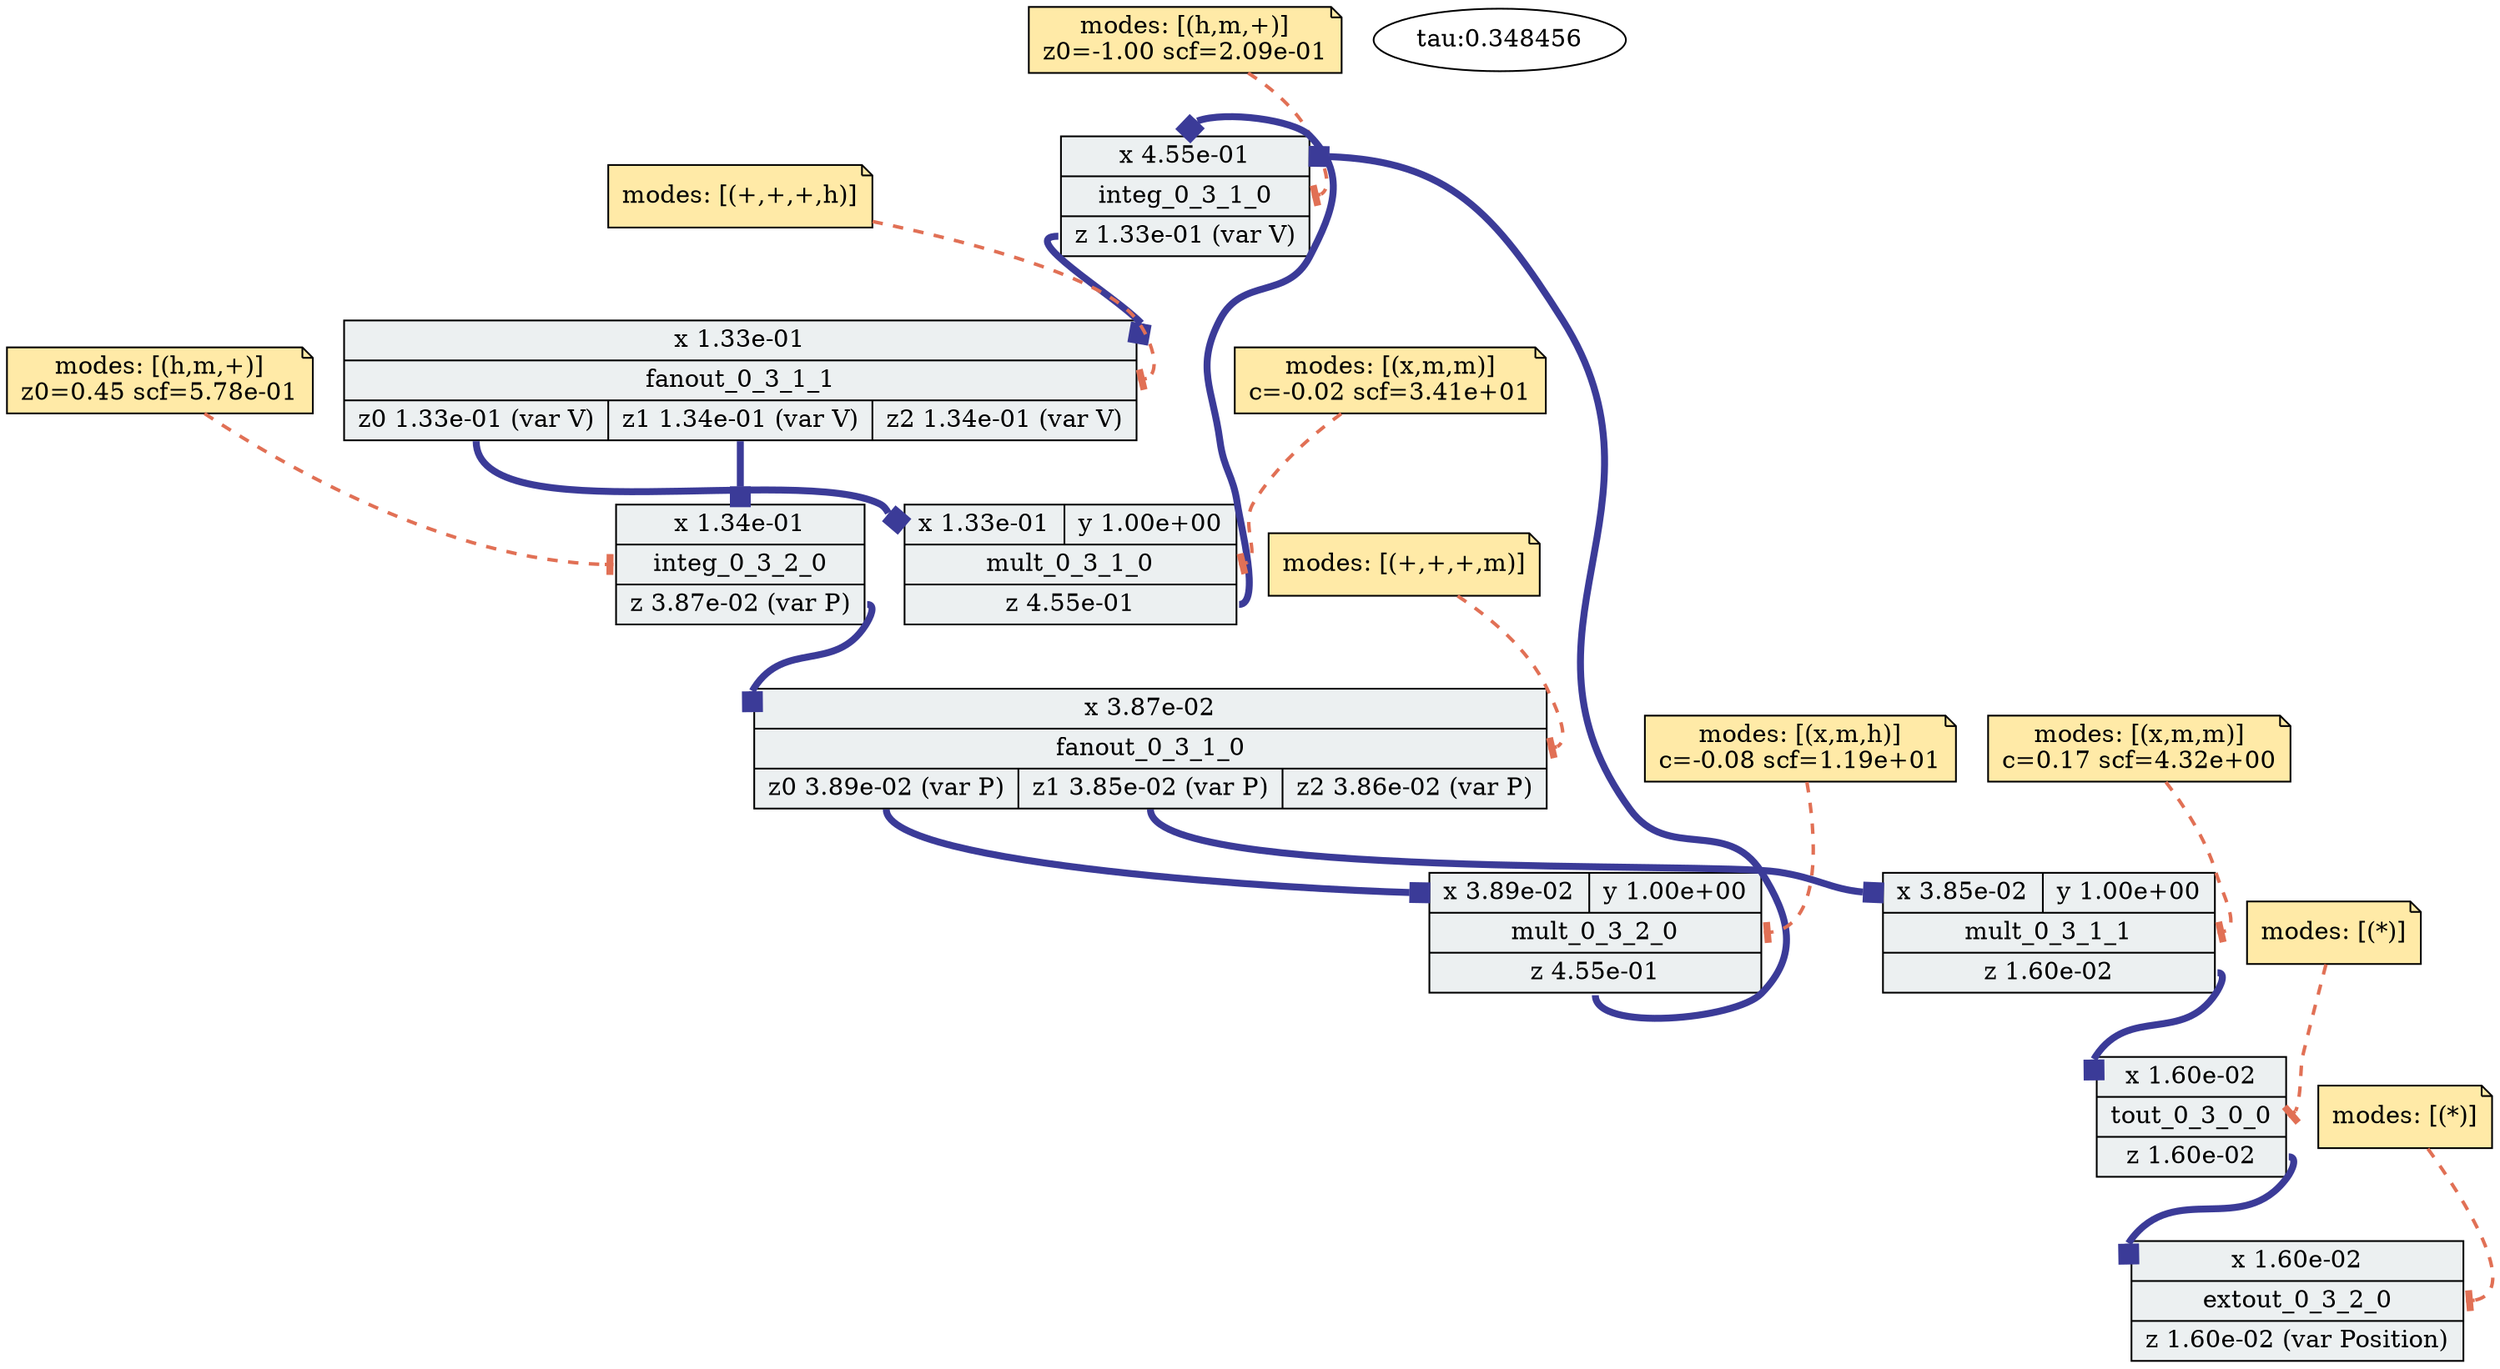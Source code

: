 digraph "adp-viz" {
	graph [overlap=false splines=true]
	shape=record
	integ_0_3_1_0 [label="{{<x> x
 4.55e-01} |<block> integ_0_3_1_0| {<z> z
 1.33e-01
 (var V)}}" fillcolor="#ecf0f1" shape=record style=filled]
	"integ_0_3_1_0-config" [label="\modes: [(h,m,+)]
z0=-1.00 scf=2.09e-01" fillcolor="#ffeaa7" shape=note style=filled]
	"integ_0_3_1_0-config" -> integ_0_3_1_0:block [arrowhead=tee arrowtail=normal color="#e17055" penwidth=2 style=dashed]
	shape=record
	integ_0_3_2_0 [label="{{<x> x
 1.34e-01} |<block> integ_0_3_2_0| {<z> z
 3.87e-02
 (var P)}}" fillcolor="#ecf0f1" shape=record style=filled]
	"integ_0_3_2_0-config" [label="\modes: [(h,m,+)]
z0=0.45 scf=5.78e-01" fillcolor="#ffeaa7" shape=note style=filled]
	"integ_0_3_2_0-config" -> integ_0_3_2_0:block [arrowhead=tee arrowtail=normal color="#e17055" penwidth=2 style=dashed]
	shape=record
	mult_0_3_2_0 [label="{{<x> x
 3.89e-02|<y> y
 1.00e+00} |<block> mult_0_3_2_0| {<z> z
 4.55e-01}}" fillcolor="#ecf0f1" shape=record style=filled]
	"mult_0_3_2_0-config" [label="\modes: [(x,m,h)]
c=-0.08 scf=1.19e+01" fillcolor="#ffeaa7" shape=note style=filled]
	"mult_0_3_2_0-config" -> mult_0_3_2_0:block [arrowhead=tee arrowtail=normal color="#e17055" penwidth=2 style=dashed]
	shape=record
	mult_0_3_1_0 [label="{{<x> x
 1.33e-01|<y> y
 1.00e+00} |<block> mult_0_3_1_0| {<z> z
 4.55e-01}}" fillcolor="#ecf0f1" shape=record style=filled]
	"mult_0_3_1_0-config" [label="\modes: [(x,m,m)]
c=-0.02 scf=3.41e+01" fillcolor="#ffeaa7" shape=note style=filled]
	"mult_0_3_1_0-config" -> mult_0_3_1_0:block [arrowhead=tee arrowtail=normal color="#e17055" penwidth=2 style=dashed]
	shape=record
	mult_0_3_1_1 [label="{{<x> x
 3.85e-02|<y> y
 1.00e+00} |<block> mult_0_3_1_1| {<z> z
 1.60e-02}}" fillcolor="#ecf0f1" shape=record style=filled]
	"mult_0_3_1_1-config" [label="\modes: [(x,m,m)]
c=0.17 scf=4.32e+00" fillcolor="#ffeaa7" shape=note style=filled]
	"mult_0_3_1_1-config" -> mult_0_3_1_1:block [arrowhead=tee arrowtail=normal color="#e17055" penwidth=2 style=dashed]
	shape=record
	extout_0_3_2_0 [label="{{<x> x
 1.60e-02} |<block> extout_0_3_2_0| {<z> z
 1.60e-02
 (var Position)}}" fillcolor="#ecf0f1" shape=record style=filled]
	"extout_0_3_2_0-config" [label="\modes: [(*)]" fillcolor="#ffeaa7" shape=note style=filled]
	"extout_0_3_2_0-config" -> extout_0_3_2_0:block [arrowhead=tee arrowtail=normal color="#e17055" penwidth=2 style=dashed]
	shape=record
	fanout_0_3_1_1 [label="{{<x> x
 1.33e-01} |<block> fanout_0_3_1_1| {<z0> z0
 1.33e-01
 (var V)|<z1> z1
 1.34e-01
 (var V)|<z2> z2
 1.34e-01
 (var V)}}" fillcolor="#ecf0f1" shape=record style=filled]
	"fanout_0_3_1_1-config" [label="\modes: [(+,+,+,h)]" fillcolor="#ffeaa7" shape=note style=filled]
	"fanout_0_3_1_1-config" -> fanout_0_3_1_1:block [arrowhead=tee arrowtail=normal color="#e17055" penwidth=2 style=dashed]
	shape=record
	fanout_0_3_1_0 [label="{{<x> x
 3.87e-02} |<block> fanout_0_3_1_0| {<z0> z0
 3.89e-02
 (var P)|<z1> z1
 3.85e-02
 (var P)|<z2> z2
 3.86e-02
 (var P)}}" fillcolor="#ecf0f1" shape=record style=filled]
	"fanout_0_3_1_0-config" [label="\modes: [(+,+,+,m)]" fillcolor="#ffeaa7" shape=note style=filled]
	"fanout_0_3_1_0-config" -> fanout_0_3_1_0:block [arrowhead=tee arrowtail=normal color="#e17055" penwidth=2 style=dashed]
	shape=record
	tout_0_3_0_0 [label="{{<x> x
 1.60e-02} |<block> tout_0_3_0_0| {<z> z
 1.60e-02}}" fillcolor="#ecf0f1" shape=record style=filled]
	"tout_0_3_0_0-config" [label="\modes: [(*)]" fillcolor="#ffeaa7" shape=note style=filled]
	"tout_0_3_0_0-config" -> tout_0_3_0_0:block [arrowhead=tee arrowtail=normal color="#e17055" penwidth=2 style=dashed]
	mult_0_3_2_0:z -> integ_0_3_1_0:x [arrowhead=box arrowtail=normal color="#3B3B98" penwidth=4]
	mult_0_3_1_0:z -> integ_0_3_1_0:x [arrowhead=box arrowtail=normal color="#3B3B98" penwidth=4]
	mult_0_3_1_1:z -> tout_0_3_0_0:x [arrowhead=box arrowtail=normal color="#3B3B98" penwidth=4]
	tout_0_3_0_0:z -> extout_0_3_2_0:x [arrowhead=box arrowtail=normal color="#3B3B98" penwidth=4]
	integ_0_3_1_0:z -> fanout_0_3_1_1:x [arrowhead=box arrowtail=normal color="#3B3B98" penwidth=4]
	integ_0_3_2_0:z -> fanout_0_3_1_0:x [arrowhead=box arrowtail=normal color="#3B3B98" penwidth=4]
	fanout_0_3_1_0:z0 -> mult_0_3_2_0:x [arrowhead=box arrowtail=normal color="#3B3B98" penwidth=4]
	fanout_0_3_1_0:z1 -> mult_0_3_1_1:x [arrowhead=box arrowtail=normal color="#3B3B98" penwidth=4]
	fanout_0_3_1_1:z0 -> mult_0_3_1_0:x [arrowhead=box arrowtail=normal color="#3B3B98" penwidth=4]
	fanout_0_3_1_1:z1 -> integ_0_3_2_0:x [arrowhead=box arrowtail=normal color="#3B3B98" penwidth=4]
	time_const [label="tau:0.348456"]
}
